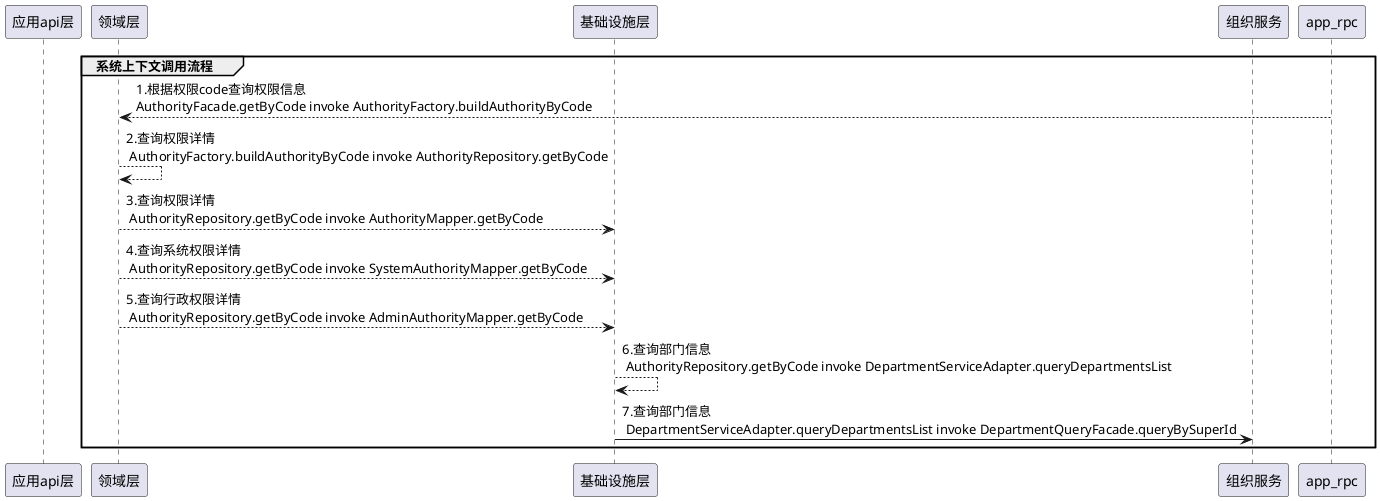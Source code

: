 @startuml

participant  应用api层 as  facade
participant  领域层 as  domain
participant  基础设施层 as  infrast
participant  组织服务 as  infosysuser

group 系统上下文调用流程
app_rpc --> domain: 1.根据权限code查询权限信息\nAuthorityFacade.getByCode invoke AuthorityFactory.buildAuthorityByCode
domain --> domain:2.查询权限详情\n AuthorityFactory.buildAuthorityByCode invoke AuthorityRepository.getByCode
domain --> infrast:3.查询权限详情\n AuthorityRepository.getByCode invoke AuthorityMapper.getByCode
domain --> infrast:4.查询系统权限详情\n AuthorityRepository.getByCode invoke SystemAuthorityMapper.getByCode
domain --> infrast:5.查询行政权限详情\n AuthorityRepository.getByCode invoke AdminAuthorityMapper.getByCode
infrast --> infrast:6.查询部门信息\n AuthorityRepository.getByCode invoke DepartmentServiceAdapter.queryDepartmentsList
infrast -> infosysuser:7.查询部门信息\n DepartmentServiceAdapter.queryDepartmentsList invoke DepartmentQueryFacade.queryBySuperId


end

@enduml